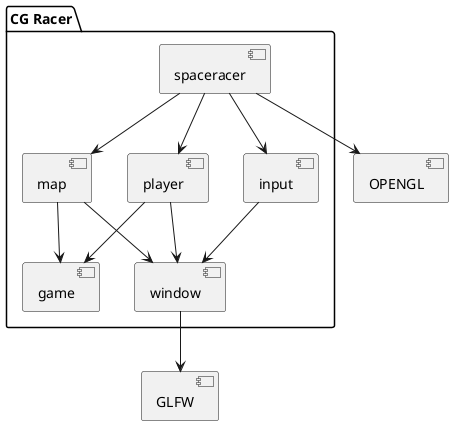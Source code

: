 @startuml

package "CG Racer" {
  [spaceracer]
  [window]
  [input]
  [player]
  [game]
  [map]
}

[GLFW]

[OPENGL]

[spaceracer] --> [player]
[spaceracer] --> [map]
[spaceracer] --> [input]

[spaceracer] --> [OPENGL]


[input] --> [window]
[window] --> [GLFW]

[player] --> [game]
[player] --> [window]

[map] --> [game]
[map] --> [window]


@enduml

